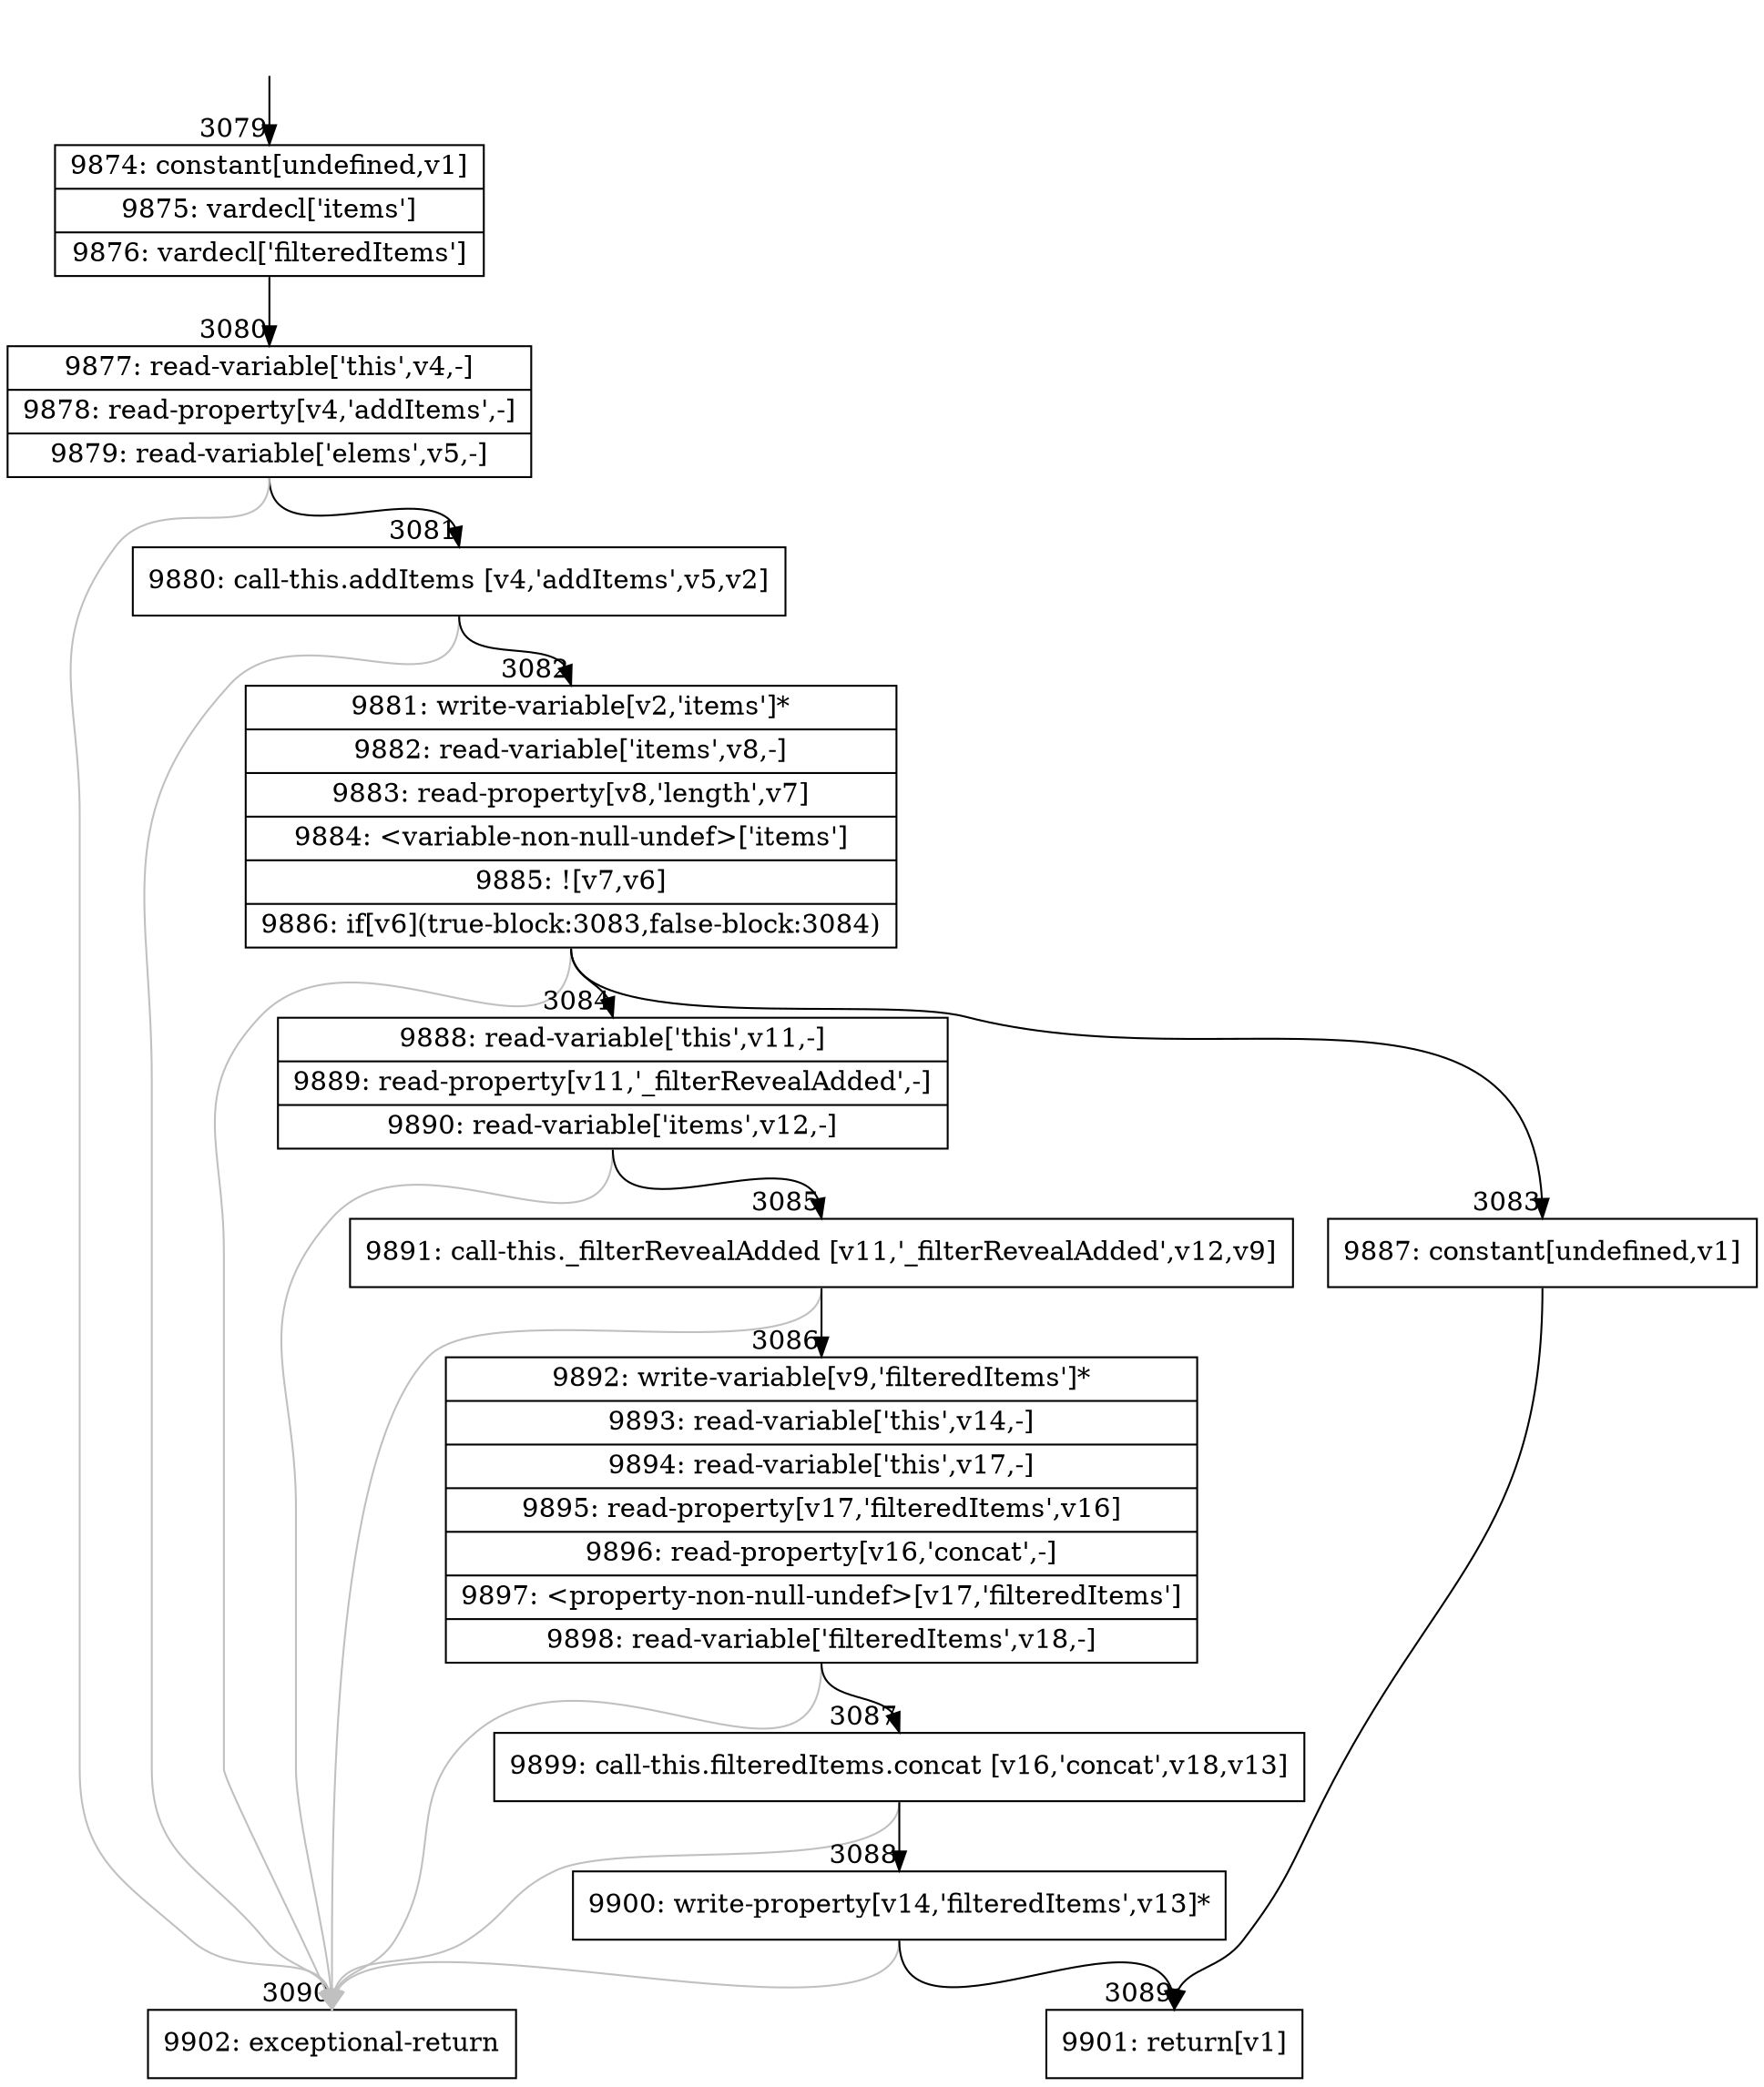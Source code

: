 digraph {
rankdir="TD"
BB_entry291[shape=none,label=""];
BB_entry291 -> BB3079 [tailport=s, headport=n, headlabel="    3079"]
BB3079 [shape=record label="{9874: constant[undefined,v1]|9875: vardecl['items']|9876: vardecl['filteredItems']}" ] 
BB3079 -> BB3080 [tailport=s, headport=n, headlabel="      3080"]
BB3080 [shape=record label="{9877: read-variable['this',v4,-]|9878: read-property[v4,'addItems',-]|9879: read-variable['elems',v5,-]}" ] 
BB3080 -> BB3081 [tailport=s, headport=n, headlabel="      3081"]
BB3080 -> BB3090 [tailport=s, headport=n, color=gray, headlabel="      3090"]
BB3081 [shape=record label="{9880: call-this.addItems [v4,'addItems',v5,v2]}" ] 
BB3081 -> BB3082 [tailport=s, headport=n, headlabel="      3082"]
BB3081 -> BB3090 [tailport=s, headport=n, color=gray]
BB3082 [shape=record label="{9881: write-variable[v2,'items']*|9882: read-variable['items',v8,-]|9883: read-property[v8,'length',v7]|9884: \<variable-non-null-undef\>['items']|9885: ![v7,v6]|9886: if[v6](true-block:3083,false-block:3084)}" ] 
BB3082 -> BB3083 [tailport=s, headport=n, headlabel="      3083"]
BB3082 -> BB3084 [tailport=s, headport=n, headlabel="      3084"]
BB3082 -> BB3090 [tailport=s, headport=n, color=gray]
BB3083 [shape=record label="{9887: constant[undefined,v1]}" ] 
BB3083 -> BB3089 [tailport=s, headport=n, headlabel="      3089"]
BB3084 [shape=record label="{9888: read-variable['this',v11,-]|9889: read-property[v11,'_filterRevealAdded',-]|9890: read-variable['items',v12,-]}" ] 
BB3084 -> BB3085 [tailport=s, headport=n, headlabel="      3085"]
BB3084 -> BB3090 [tailport=s, headport=n, color=gray]
BB3085 [shape=record label="{9891: call-this._filterRevealAdded [v11,'_filterRevealAdded',v12,v9]}" ] 
BB3085 -> BB3086 [tailport=s, headport=n, headlabel="      3086"]
BB3085 -> BB3090 [tailport=s, headport=n, color=gray]
BB3086 [shape=record label="{9892: write-variable[v9,'filteredItems']*|9893: read-variable['this',v14,-]|9894: read-variable['this',v17,-]|9895: read-property[v17,'filteredItems',v16]|9896: read-property[v16,'concat',-]|9897: \<property-non-null-undef\>[v17,'filteredItems']|9898: read-variable['filteredItems',v18,-]}" ] 
BB3086 -> BB3087 [tailport=s, headport=n, headlabel="      3087"]
BB3086 -> BB3090 [tailport=s, headport=n, color=gray]
BB3087 [shape=record label="{9899: call-this.filteredItems.concat [v16,'concat',v18,v13]}" ] 
BB3087 -> BB3088 [tailport=s, headport=n, headlabel="      3088"]
BB3087 -> BB3090 [tailport=s, headport=n, color=gray]
BB3088 [shape=record label="{9900: write-property[v14,'filteredItems',v13]*}" ] 
BB3088 -> BB3089 [tailport=s, headport=n]
BB3088 -> BB3090 [tailport=s, headport=n, color=gray]
BB3089 [shape=record label="{9901: return[v1]}" ] 
BB3090 [shape=record label="{9902: exceptional-return}" ] 
//#$~ 4130
}
